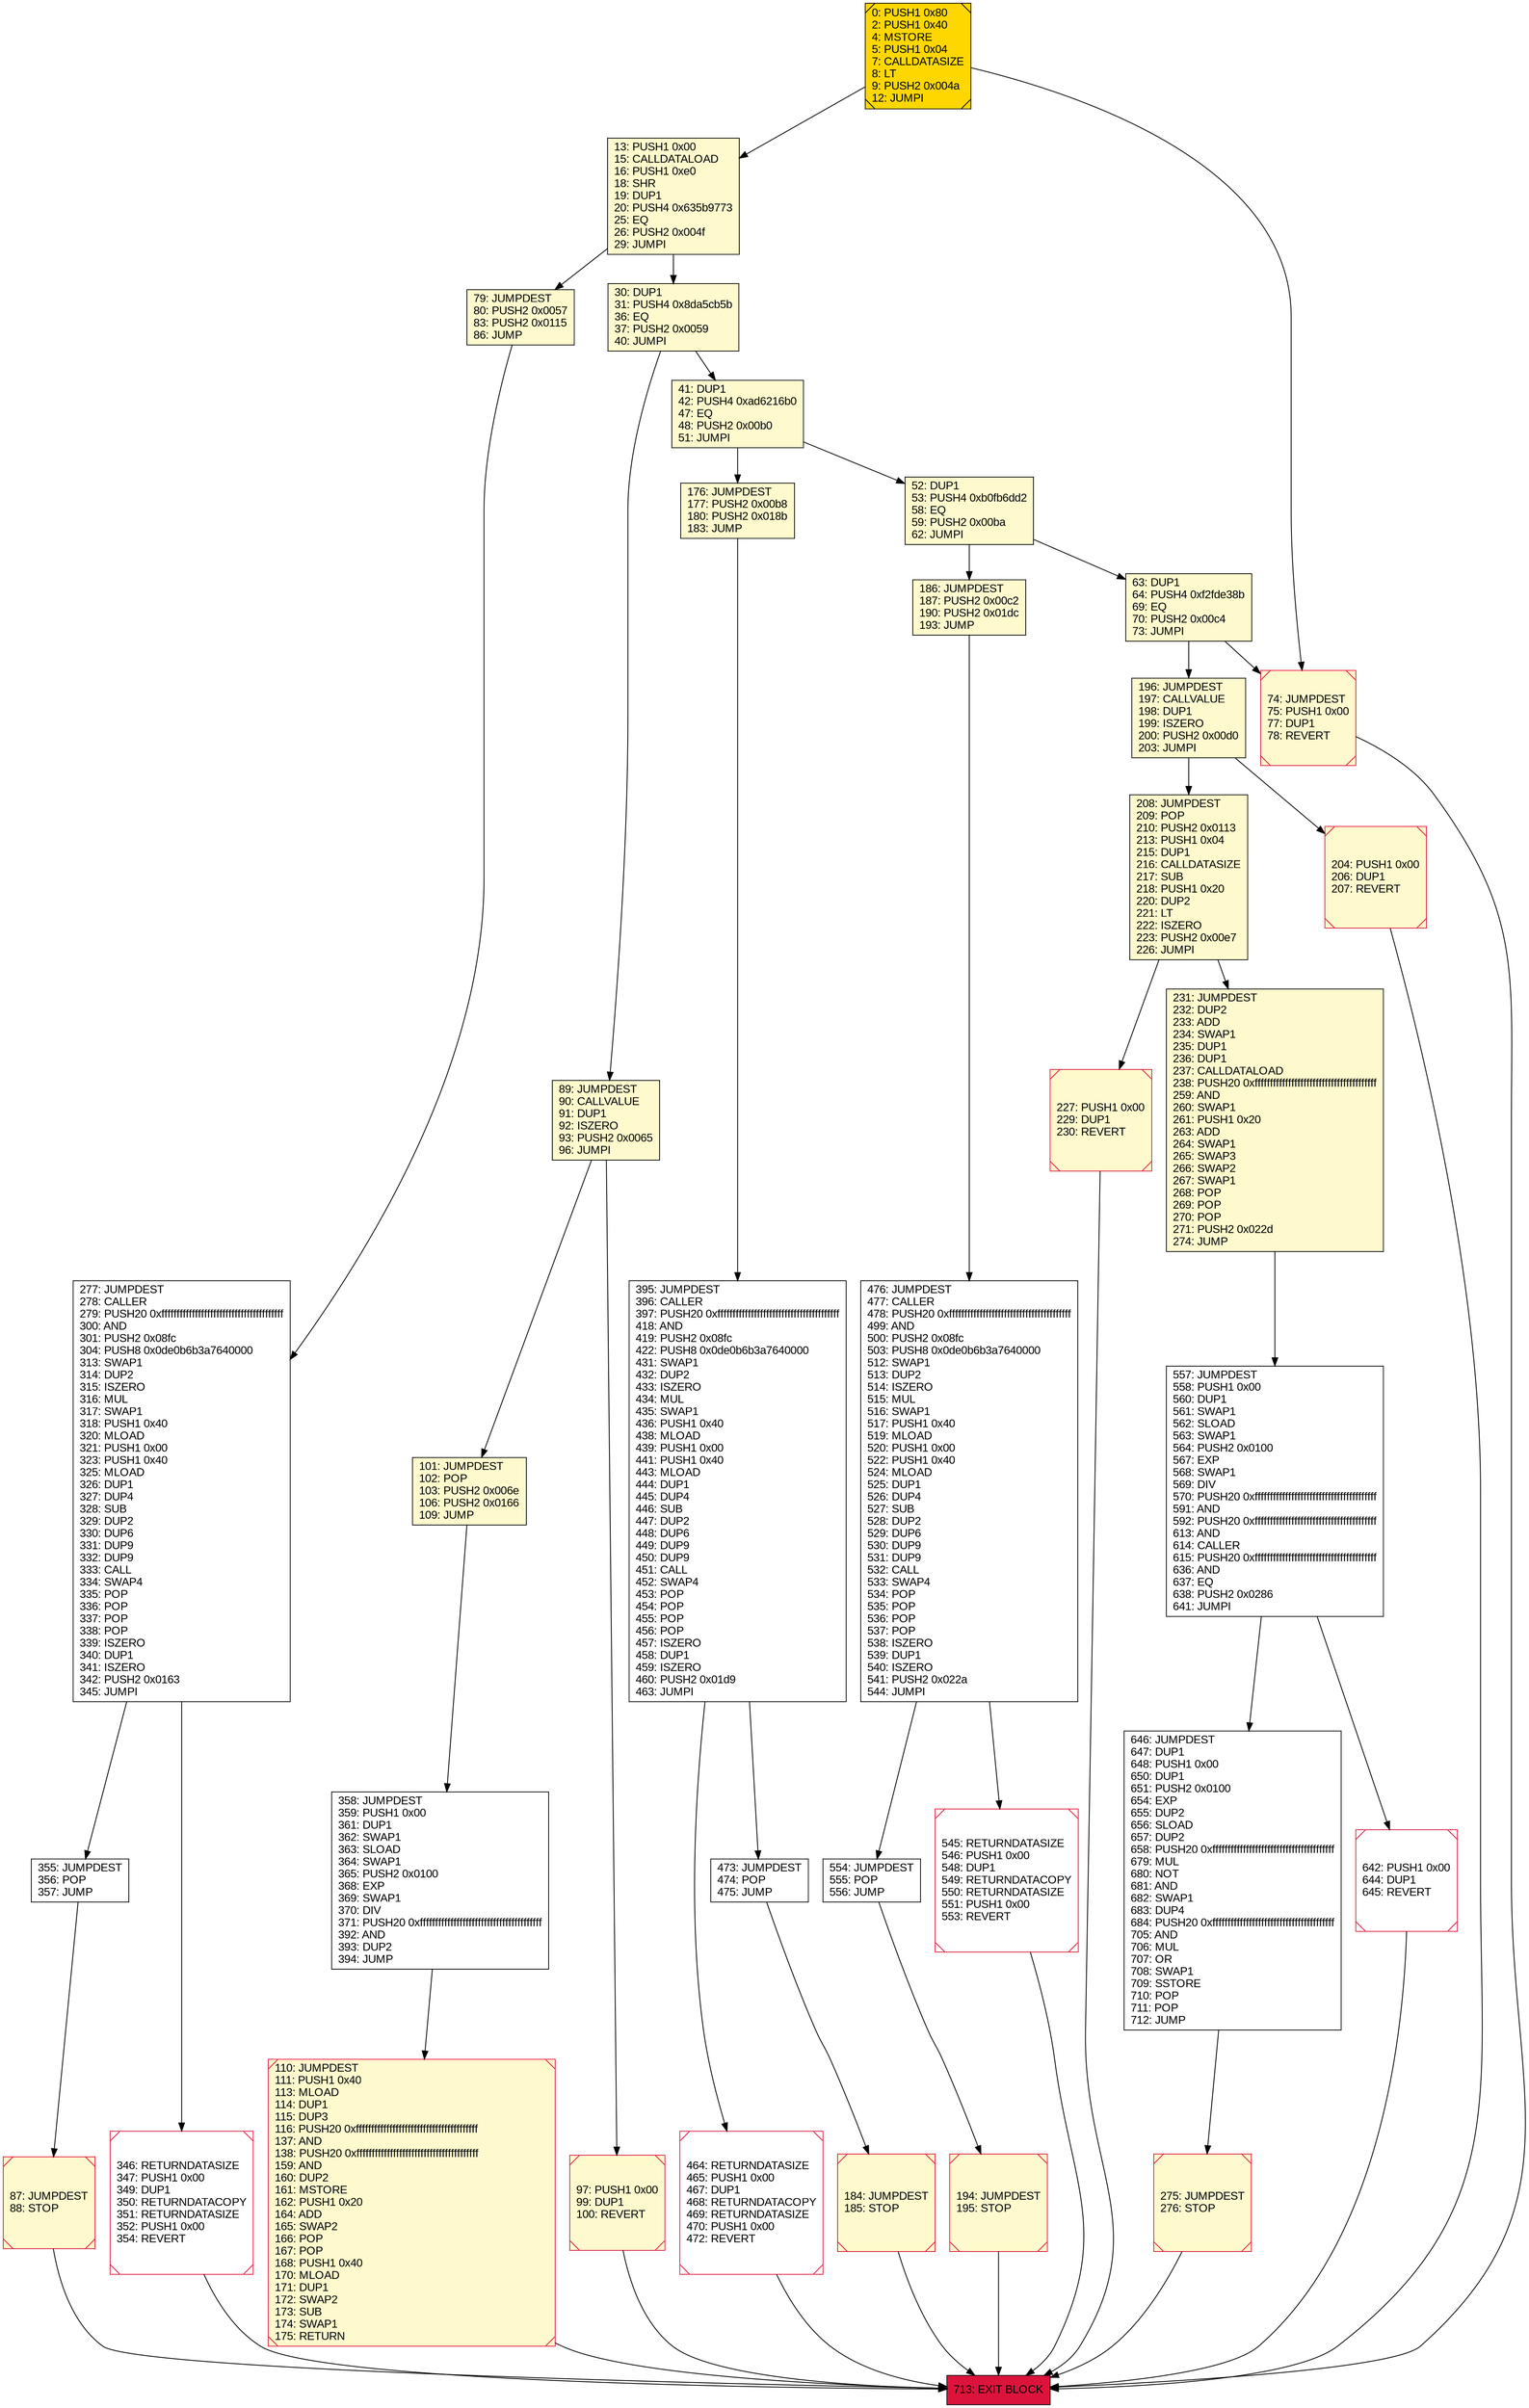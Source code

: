 digraph G {
bgcolor=transparent rankdir=UD;
node [shape=box style=filled color=black fillcolor=white fontname=arial fontcolor=black];
97 [label="97: PUSH1 0x00\l99: DUP1\l100: REVERT\l" fillcolor=lemonchiffon shape=Msquare color=crimson ];
277 [label="277: JUMPDEST\l278: CALLER\l279: PUSH20 0xffffffffffffffffffffffffffffffffffffffff\l300: AND\l301: PUSH2 0x08fc\l304: PUSH8 0x0de0b6b3a7640000\l313: SWAP1\l314: DUP2\l315: ISZERO\l316: MUL\l317: SWAP1\l318: PUSH1 0x40\l320: MLOAD\l321: PUSH1 0x00\l323: PUSH1 0x40\l325: MLOAD\l326: DUP1\l327: DUP4\l328: SUB\l329: DUP2\l330: DUP6\l331: DUP9\l332: DUP9\l333: CALL\l334: SWAP4\l335: POP\l336: POP\l337: POP\l338: POP\l339: ISZERO\l340: DUP1\l341: ISZERO\l342: PUSH2 0x0163\l345: JUMPI\l" ];
346 [label="346: RETURNDATASIZE\l347: PUSH1 0x00\l349: DUP1\l350: RETURNDATACOPY\l351: RETURNDATASIZE\l352: PUSH1 0x00\l354: REVERT\l" shape=Msquare color=crimson ];
41 [label="41: DUP1\l42: PUSH4 0xad6216b0\l47: EQ\l48: PUSH2 0x00b0\l51: JUMPI\l" fillcolor=lemonchiffon ];
227 [label="227: PUSH1 0x00\l229: DUP1\l230: REVERT\l" fillcolor=lemonchiffon shape=Msquare color=crimson ];
87 [label="87: JUMPDEST\l88: STOP\l" fillcolor=lemonchiffon shape=Msquare color=crimson ];
355 [label="355: JUMPDEST\l356: POP\l357: JUMP\l" ];
275 [label="275: JUMPDEST\l276: STOP\l" fillcolor=lemonchiffon shape=Msquare color=crimson ];
713 [label="713: EXIT BLOCK\l" fillcolor=crimson ];
476 [label="476: JUMPDEST\l477: CALLER\l478: PUSH20 0xffffffffffffffffffffffffffffffffffffffff\l499: AND\l500: PUSH2 0x08fc\l503: PUSH8 0x0de0b6b3a7640000\l512: SWAP1\l513: DUP2\l514: ISZERO\l515: MUL\l516: SWAP1\l517: PUSH1 0x40\l519: MLOAD\l520: PUSH1 0x00\l522: PUSH1 0x40\l524: MLOAD\l525: DUP1\l526: DUP4\l527: SUB\l528: DUP2\l529: DUP6\l530: DUP9\l531: DUP9\l532: CALL\l533: SWAP4\l534: POP\l535: POP\l536: POP\l537: POP\l538: ISZERO\l539: DUP1\l540: ISZERO\l541: PUSH2 0x022a\l544: JUMPI\l" ];
464 [label="464: RETURNDATASIZE\l465: PUSH1 0x00\l467: DUP1\l468: RETURNDATACOPY\l469: RETURNDATASIZE\l470: PUSH1 0x00\l472: REVERT\l" shape=Msquare color=crimson ];
554 [label="554: JUMPDEST\l555: POP\l556: JUMP\l" ];
79 [label="79: JUMPDEST\l80: PUSH2 0x0057\l83: PUSH2 0x0115\l86: JUMP\l" fillcolor=lemonchiffon ];
176 [label="176: JUMPDEST\l177: PUSH2 0x00b8\l180: PUSH2 0x018b\l183: JUMP\l" fillcolor=lemonchiffon ];
74 [label="74: JUMPDEST\l75: PUSH1 0x00\l77: DUP1\l78: REVERT\l" fillcolor=lemonchiffon shape=Msquare color=crimson ];
358 [label="358: JUMPDEST\l359: PUSH1 0x00\l361: DUP1\l362: SWAP1\l363: SLOAD\l364: SWAP1\l365: PUSH2 0x0100\l368: EXP\l369: SWAP1\l370: DIV\l371: PUSH20 0xffffffffffffffffffffffffffffffffffffffff\l392: AND\l393: DUP2\l394: JUMP\l" ];
89 [label="89: JUMPDEST\l90: CALLVALUE\l91: DUP1\l92: ISZERO\l93: PUSH2 0x0065\l96: JUMPI\l" fillcolor=lemonchiffon ];
52 [label="52: DUP1\l53: PUSH4 0xb0fb6dd2\l58: EQ\l59: PUSH2 0x00ba\l62: JUMPI\l" fillcolor=lemonchiffon ];
194 [label="194: JUMPDEST\l195: STOP\l" fillcolor=lemonchiffon shape=Msquare color=crimson ];
395 [label="395: JUMPDEST\l396: CALLER\l397: PUSH20 0xffffffffffffffffffffffffffffffffffffffff\l418: AND\l419: PUSH2 0x08fc\l422: PUSH8 0x0de0b6b3a7640000\l431: SWAP1\l432: DUP2\l433: ISZERO\l434: MUL\l435: SWAP1\l436: PUSH1 0x40\l438: MLOAD\l439: PUSH1 0x00\l441: PUSH1 0x40\l443: MLOAD\l444: DUP1\l445: DUP4\l446: SUB\l447: DUP2\l448: DUP6\l449: DUP9\l450: DUP9\l451: CALL\l452: SWAP4\l453: POP\l454: POP\l455: POP\l456: POP\l457: ISZERO\l458: DUP1\l459: ISZERO\l460: PUSH2 0x01d9\l463: JUMPI\l" ];
30 [label="30: DUP1\l31: PUSH4 0x8da5cb5b\l36: EQ\l37: PUSH2 0x0059\l40: JUMPI\l" fillcolor=lemonchiffon ];
63 [label="63: DUP1\l64: PUSH4 0xf2fde38b\l69: EQ\l70: PUSH2 0x00c4\l73: JUMPI\l" fillcolor=lemonchiffon ];
208 [label="208: JUMPDEST\l209: POP\l210: PUSH2 0x0113\l213: PUSH1 0x04\l215: DUP1\l216: CALLDATASIZE\l217: SUB\l218: PUSH1 0x20\l220: DUP2\l221: LT\l222: ISZERO\l223: PUSH2 0x00e7\l226: JUMPI\l" fillcolor=lemonchiffon ];
642 [label="642: PUSH1 0x00\l644: DUP1\l645: REVERT\l" shape=Msquare color=crimson ];
13 [label="13: PUSH1 0x00\l15: CALLDATALOAD\l16: PUSH1 0xe0\l18: SHR\l19: DUP1\l20: PUSH4 0x635b9773\l25: EQ\l26: PUSH2 0x004f\l29: JUMPI\l" fillcolor=lemonchiffon ];
101 [label="101: JUMPDEST\l102: POP\l103: PUSH2 0x006e\l106: PUSH2 0x0166\l109: JUMP\l" fillcolor=lemonchiffon ];
184 [label="184: JUMPDEST\l185: STOP\l" fillcolor=lemonchiffon shape=Msquare color=crimson ];
204 [label="204: PUSH1 0x00\l206: DUP1\l207: REVERT\l" fillcolor=lemonchiffon shape=Msquare color=crimson ];
557 [label="557: JUMPDEST\l558: PUSH1 0x00\l560: DUP1\l561: SWAP1\l562: SLOAD\l563: SWAP1\l564: PUSH2 0x0100\l567: EXP\l568: SWAP1\l569: DIV\l570: PUSH20 0xffffffffffffffffffffffffffffffffffffffff\l591: AND\l592: PUSH20 0xffffffffffffffffffffffffffffffffffffffff\l613: AND\l614: CALLER\l615: PUSH20 0xffffffffffffffffffffffffffffffffffffffff\l636: AND\l637: EQ\l638: PUSH2 0x0286\l641: JUMPI\l" ];
231 [label="231: JUMPDEST\l232: DUP2\l233: ADD\l234: SWAP1\l235: DUP1\l236: DUP1\l237: CALLDATALOAD\l238: PUSH20 0xffffffffffffffffffffffffffffffffffffffff\l259: AND\l260: SWAP1\l261: PUSH1 0x20\l263: ADD\l264: SWAP1\l265: SWAP3\l266: SWAP2\l267: SWAP1\l268: POP\l269: POP\l270: POP\l271: PUSH2 0x022d\l274: JUMP\l" fillcolor=lemonchiffon ];
196 [label="196: JUMPDEST\l197: CALLVALUE\l198: DUP1\l199: ISZERO\l200: PUSH2 0x00d0\l203: JUMPI\l" fillcolor=lemonchiffon ];
0 [label="0: PUSH1 0x80\l2: PUSH1 0x40\l4: MSTORE\l5: PUSH1 0x04\l7: CALLDATASIZE\l8: LT\l9: PUSH2 0x004a\l12: JUMPI\l" fillcolor=lemonchiffon shape=Msquare fillcolor=gold ];
186 [label="186: JUMPDEST\l187: PUSH2 0x00c2\l190: PUSH2 0x01dc\l193: JUMP\l" fillcolor=lemonchiffon ];
545 [label="545: RETURNDATASIZE\l546: PUSH1 0x00\l548: DUP1\l549: RETURNDATACOPY\l550: RETURNDATASIZE\l551: PUSH1 0x00\l553: REVERT\l" shape=Msquare color=crimson ];
110 [label="110: JUMPDEST\l111: PUSH1 0x40\l113: MLOAD\l114: DUP1\l115: DUP3\l116: PUSH20 0xffffffffffffffffffffffffffffffffffffffff\l137: AND\l138: PUSH20 0xffffffffffffffffffffffffffffffffffffffff\l159: AND\l160: DUP2\l161: MSTORE\l162: PUSH1 0x20\l164: ADD\l165: SWAP2\l166: POP\l167: POP\l168: PUSH1 0x40\l170: MLOAD\l171: DUP1\l172: SWAP2\l173: SUB\l174: SWAP1\l175: RETURN\l" fillcolor=lemonchiffon shape=Msquare color=crimson ];
473 [label="473: JUMPDEST\l474: POP\l475: JUMP\l" ];
646 [label="646: JUMPDEST\l647: DUP1\l648: PUSH1 0x00\l650: DUP1\l651: PUSH2 0x0100\l654: EXP\l655: DUP2\l656: SLOAD\l657: DUP2\l658: PUSH20 0xffffffffffffffffffffffffffffffffffffffff\l679: MUL\l680: NOT\l681: AND\l682: SWAP1\l683: DUP4\l684: PUSH20 0xffffffffffffffffffffffffffffffffffffffff\l705: AND\l706: MUL\l707: OR\l708: SWAP1\l709: SSTORE\l710: POP\l711: POP\l712: JUMP\l" ];
464 -> 713;
74 -> 713;
355 -> 87;
346 -> 713;
97 -> 713;
87 -> 713;
227 -> 713;
41 -> 176;
557 -> 642;
79 -> 277;
63 -> 74;
89 -> 97;
176 -> 395;
41 -> 52;
196 -> 208;
196 -> 204;
231 -> 557;
30 -> 41;
194 -> 713;
52 -> 186;
208 -> 227;
204 -> 713;
13 -> 79;
63 -> 196;
13 -> 30;
0 -> 74;
277 -> 346;
277 -> 355;
476 -> 554;
52 -> 63;
30 -> 89;
275 -> 713;
395 -> 464;
208 -> 231;
473 -> 184;
557 -> 646;
554 -> 194;
0 -> 13;
395 -> 473;
184 -> 713;
642 -> 713;
358 -> 110;
476 -> 545;
545 -> 713;
110 -> 713;
89 -> 101;
646 -> 275;
101 -> 358;
186 -> 476;
}